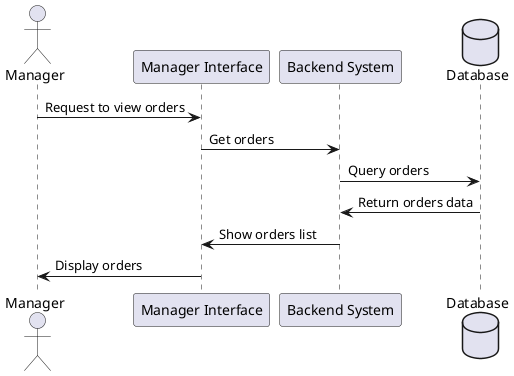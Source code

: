 @startuml
actor Manager as m
participant "Manager Interface" as mi
participant "Backend System" as bs
database "Database" as db

m -> mi: Request to view orders
mi -> bs: Get orders
bs -> db: Query orders
db -> bs: Return orders data
bs -> mi: Show orders list
mi -> m: Display orders
@enduml